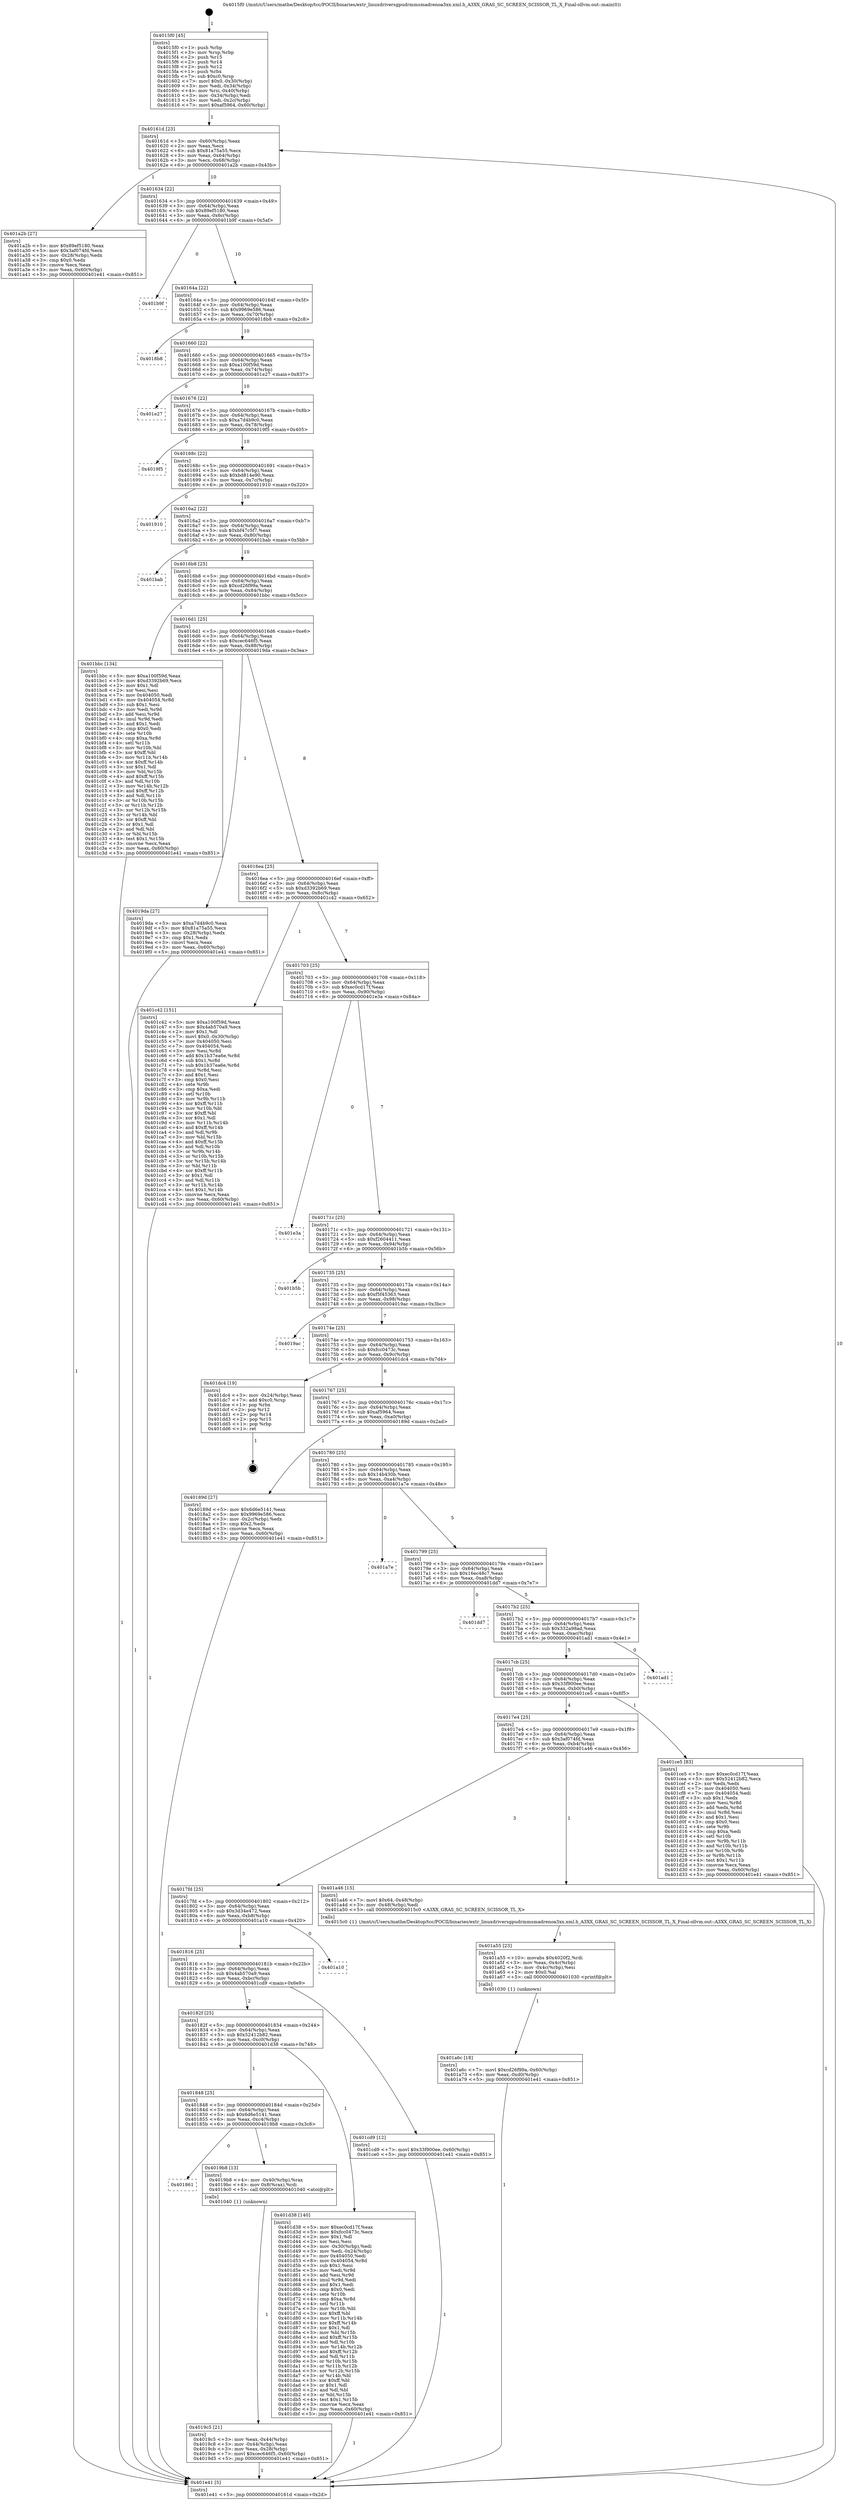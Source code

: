 digraph "0x4015f0" {
  label = "0x4015f0 (/mnt/c/Users/mathe/Desktop/tcc/POCII/binaries/extr_linuxdriversgpudrmmsmadrenoa3xx.xml.h_A3XX_GRAS_SC_SCREEN_SCISSOR_TL_X_Final-ollvm.out::main(0))"
  labelloc = "t"
  node[shape=record]

  Entry [label="",width=0.3,height=0.3,shape=circle,fillcolor=black,style=filled]
  "0x40161d" [label="{
     0x40161d [23]\l
     | [instrs]\l
     &nbsp;&nbsp;0x40161d \<+3\>: mov -0x60(%rbp),%eax\l
     &nbsp;&nbsp;0x401620 \<+2\>: mov %eax,%ecx\l
     &nbsp;&nbsp;0x401622 \<+6\>: sub $0x81a75a55,%ecx\l
     &nbsp;&nbsp;0x401628 \<+3\>: mov %eax,-0x64(%rbp)\l
     &nbsp;&nbsp;0x40162b \<+3\>: mov %ecx,-0x68(%rbp)\l
     &nbsp;&nbsp;0x40162e \<+6\>: je 0000000000401a2b \<main+0x43b\>\l
  }"]
  "0x401a2b" [label="{
     0x401a2b [27]\l
     | [instrs]\l
     &nbsp;&nbsp;0x401a2b \<+5\>: mov $0x89ef5180,%eax\l
     &nbsp;&nbsp;0x401a30 \<+5\>: mov $0x3af074fd,%ecx\l
     &nbsp;&nbsp;0x401a35 \<+3\>: mov -0x28(%rbp),%edx\l
     &nbsp;&nbsp;0x401a38 \<+3\>: cmp $0x0,%edx\l
     &nbsp;&nbsp;0x401a3b \<+3\>: cmove %ecx,%eax\l
     &nbsp;&nbsp;0x401a3e \<+3\>: mov %eax,-0x60(%rbp)\l
     &nbsp;&nbsp;0x401a41 \<+5\>: jmp 0000000000401e41 \<main+0x851\>\l
  }"]
  "0x401634" [label="{
     0x401634 [22]\l
     | [instrs]\l
     &nbsp;&nbsp;0x401634 \<+5\>: jmp 0000000000401639 \<main+0x49\>\l
     &nbsp;&nbsp;0x401639 \<+3\>: mov -0x64(%rbp),%eax\l
     &nbsp;&nbsp;0x40163c \<+5\>: sub $0x89ef5180,%eax\l
     &nbsp;&nbsp;0x401641 \<+3\>: mov %eax,-0x6c(%rbp)\l
     &nbsp;&nbsp;0x401644 \<+6\>: je 0000000000401b9f \<main+0x5af\>\l
  }"]
  Exit [label="",width=0.3,height=0.3,shape=circle,fillcolor=black,style=filled,peripheries=2]
  "0x401b9f" [label="{
     0x401b9f\l
  }", style=dashed]
  "0x40164a" [label="{
     0x40164a [22]\l
     | [instrs]\l
     &nbsp;&nbsp;0x40164a \<+5\>: jmp 000000000040164f \<main+0x5f\>\l
     &nbsp;&nbsp;0x40164f \<+3\>: mov -0x64(%rbp),%eax\l
     &nbsp;&nbsp;0x401652 \<+5\>: sub $0x9969e586,%eax\l
     &nbsp;&nbsp;0x401657 \<+3\>: mov %eax,-0x70(%rbp)\l
     &nbsp;&nbsp;0x40165a \<+6\>: je 00000000004018b8 \<main+0x2c8\>\l
  }"]
  "0x401a6c" [label="{
     0x401a6c [18]\l
     | [instrs]\l
     &nbsp;&nbsp;0x401a6c \<+7\>: movl $0xcd26f99a,-0x60(%rbp)\l
     &nbsp;&nbsp;0x401a73 \<+6\>: mov %eax,-0xd0(%rbp)\l
     &nbsp;&nbsp;0x401a79 \<+5\>: jmp 0000000000401e41 \<main+0x851\>\l
  }"]
  "0x4018b8" [label="{
     0x4018b8\l
  }", style=dashed]
  "0x401660" [label="{
     0x401660 [22]\l
     | [instrs]\l
     &nbsp;&nbsp;0x401660 \<+5\>: jmp 0000000000401665 \<main+0x75\>\l
     &nbsp;&nbsp;0x401665 \<+3\>: mov -0x64(%rbp),%eax\l
     &nbsp;&nbsp;0x401668 \<+5\>: sub $0xa100f59d,%eax\l
     &nbsp;&nbsp;0x40166d \<+3\>: mov %eax,-0x74(%rbp)\l
     &nbsp;&nbsp;0x401670 \<+6\>: je 0000000000401e27 \<main+0x837\>\l
  }"]
  "0x401a55" [label="{
     0x401a55 [23]\l
     | [instrs]\l
     &nbsp;&nbsp;0x401a55 \<+10\>: movabs $0x4020f2,%rdi\l
     &nbsp;&nbsp;0x401a5f \<+3\>: mov %eax,-0x4c(%rbp)\l
     &nbsp;&nbsp;0x401a62 \<+3\>: mov -0x4c(%rbp),%esi\l
     &nbsp;&nbsp;0x401a65 \<+2\>: mov $0x0,%al\l
     &nbsp;&nbsp;0x401a67 \<+5\>: call 0000000000401030 \<printf@plt\>\l
     | [calls]\l
     &nbsp;&nbsp;0x401030 \{1\} (unknown)\l
  }"]
  "0x401e27" [label="{
     0x401e27\l
  }", style=dashed]
  "0x401676" [label="{
     0x401676 [22]\l
     | [instrs]\l
     &nbsp;&nbsp;0x401676 \<+5\>: jmp 000000000040167b \<main+0x8b\>\l
     &nbsp;&nbsp;0x40167b \<+3\>: mov -0x64(%rbp),%eax\l
     &nbsp;&nbsp;0x40167e \<+5\>: sub $0xa7d4b9c0,%eax\l
     &nbsp;&nbsp;0x401683 \<+3\>: mov %eax,-0x78(%rbp)\l
     &nbsp;&nbsp;0x401686 \<+6\>: je 00000000004019f5 \<main+0x405\>\l
  }"]
  "0x4019c5" [label="{
     0x4019c5 [21]\l
     | [instrs]\l
     &nbsp;&nbsp;0x4019c5 \<+3\>: mov %eax,-0x44(%rbp)\l
     &nbsp;&nbsp;0x4019c8 \<+3\>: mov -0x44(%rbp),%eax\l
     &nbsp;&nbsp;0x4019cb \<+3\>: mov %eax,-0x28(%rbp)\l
     &nbsp;&nbsp;0x4019ce \<+7\>: movl $0xcec646f5,-0x60(%rbp)\l
     &nbsp;&nbsp;0x4019d5 \<+5\>: jmp 0000000000401e41 \<main+0x851\>\l
  }"]
  "0x4019f5" [label="{
     0x4019f5\l
  }", style=dashed]
  "0x40168c" [label="{
     0x40168c [22]\l
     | [instrs]\l
     &nbsp;&nbsp;0x40168c \<+5\>: jmp 0000000000401691 \<main+0xa1\>\l
     &nbsp;&nbsp;0x401691 \<+3\>: mov -0x64(%rbp),%eax\l
     &nbsp;&nbsp;0x401694 \<+5\>: sub $0xbd814e90,%eax\l
     &nbsp;&nbsp;0x401699 \<+3\>: mov %eax,-0x7c(%rbp)\l
     &nbsp;&nbsp;0x40169c \<+6\>: je 0000000000401910 \<main+0x320\>\l
  }"]
  "0x401861" [label="{
     0x401861\l
  }", style=dashed]
  "0x401910" [label="{
     0x401910\l
  }", style=dashed]
  "0x4016a2" [label="{
     0x4016a2 [22]\l
     | [instrs]\l
     &nbsp;&nbsp;0x4016a2 \<+5\>: jmp 00000000004016a7 \<main+0xb7\>\l
     &nbsp;&nbsp;0x4016a7 \<+3\>: mov -0x64(%rbp),%eax\l
     &nbsp;&nbsp;0x4016aa \<+5\>: sub $0xbf47c5f7,%eax\l
     &nbsp;&nbsp;0x4016af \<+3\>: mov %eax,-0x80(%rbp)\l
     &nbsp;&nbsp;0x4016b2 \<+6\>: je 0000000000401bab \<main+0x5bb\>\l
  }"]
  "0x4019b8" [label="{
     0x4019b8 [13]\l
     | [instrs]\l
     &nbsp;&nbsp;0x4019b8 \<+4\>: mov -0x40(%rbp),%rax\l
     &nbsp;&nbsp;0x4019bc \<+4\>: mov 0x8(%rax),%rdi\l
     &nbsp;&nbsp;0x4019c0 \<+5\>: call 0000000000401040 \<atoi@plt\>\l
     | [calls]\l
     &nbsp;&nbsp;0x401040 \{1\} (unknown)\l
  }"]
  "0x401bab" [label="{
     0x401bab\l
  }", style=dashed]
  "0x4016b8" [label="{
     0x4016b8 [25]\l
     | [instrs]\l
     &nbsp;&nbsp;0x4016b8 \<+5\>: jmp 00000000004016bd \<main+0xcd\>\l
     &nbsp;&nbsp;0x4016bd \<+3\>: mov -0x64(%rbp),%eax\l
     &nbsp;&nbsp;0x4016c0 \<+5\>: sub $0xcd26f99a,%eax\l
     &nbsp;&nbsp;0x4016c5 \<+6\>: mov %eax,-0x84(%rbp)\l
     &nbsp;&nbsp;0x4016cb \<+6\>: je 0000000000401bbc \<main+0x5cc\>\l
  }"]
  "0x401848" [label="{
     0x401848 [25]\l
     | [instrs]\l
     &nbsp;&nbsp;0x401848 \<+5\>: jmp 000000000040184d \<main+0x25d\>\l
     &nbsp;&nbsp;0x40184d \<+3\>: mov -0x64(%rbp),%eax\l
     &nbsp;&nbsp;0x401850 \<+5\>: sub $0x6d6e5141,%eax\l
     &nbsp;&nbsp;0x401855 \<+6\>: mov %eax,-0xc4(%rbp)\l
     &nbsp;&nbsp;0x40185b \<+6\>: je 00000000004019b8 \<main+0x3c8\>\l
  }"]
  "0x401bbc" [label="{
     0x401bbc [134]\l
     | [instrs]\l
     &nbsp;&nbsp;0x401bbc \<+5\>: mov $0xa100f59d,%eax\l
     &nbsp;&nbsp;0x401bc1 \<+5\>: mov $0xd3392b69,%ecx\l
     &nbsp;&nbsp;0x401bc6 \<+2\>: mov $0x1,%dl\l
     &nbsp;&nbsp;0x401bc8 \<+2\>: xor %esi,%esi\l
     &nbsp;&nbsp;0x401bca \<+7\>: mov 0x404050,%edi\l
     &nbsp;&nbsp;0x401bd1 \<+8\>: mov 0x404054,%r8d\l
     &nbsp;&nbsp;0x401bd9 \<+3\>: sub $0x1,%esi\l
     &nbsp;&nbsp;0x401bdc \<+3\>: mov %edi,%r9d\l
     &nbsp;&nbsp;0x401bdf \<+3\>: add %esi,%r9d\l
     &nbsp;&nbsp;0x401be2 \<+4\>: imul %r9d,%edi\l
     &nbsp;&nbsp;0x401be6 \<+3\>: and $0x1,%edi\l
     &nbsp;&nbsp;0x401be9 \<+3\>: cmp $0x0,%edi\l
     &nbsp;&nbsp;0x401bec \<+4\>: sete %r10b\l
     &nbsp;&nbsp;0x401bf0 \<+4\>: cmp $0xa,%r8d\l
     &nbsp;&nbsp;0x401bf4 \<+4\>: setl %r11b\l
     &nbsp;&nbsp;0x401bf8 \<+3\>: mov %r10b,%bl\l
     &nbsp;&nbsp;0x401bfb \<+3\>: xor $0xff,%bl\l
     &nbsp;&nbsp;0x401bfe \<+3\>: mov %r11b,%r14b\l
     &nbsp;&nbsp;0x401c01 \<+4\>: xor $0xff,%r14b\l
     &nbsp;&nbsp;0x401c05 \<+3\>: xor $0x1,%dl\l
     &nbsp;&nbsp;0x401c08 \<+3\>: mov %bl,%r15b\l
     &nbsp;&nbsp;0x401c0b \<+4\>: and $0xff,%r15b\l
     &nbsp;&nbsp;0x401c0f \<+3\>: and %dl,%r10b\l
     &nbsp;&nbsp;0x401c12 \<+3\>: mov %r14b,%r12b\l
     &nbsp;&nbsp;0x401c15 \<+4\>: and $0xff,%r12b\l
     &nbsp;&nbsp;0x401c19 \<+3\>: and %dl,%r11b\l
     &nbsp;&nbsp;0x401c1c \<+3\>: or %r10b,%r15b\l
     &nbsp;&nbsp;0x401c1f \<+3\>: or %r11b,%r12b\l
     &nbsp;&nbsp;0x401c22 \<+3\>: xor %r12b,%r15b\l
     &nbsp;&nbsp;0x401c25 \<+3\>: or %r14b,%bl\l
     &nbsp;&nbsp;0x401c28 \<+3\>: xor $0xff,%bl\l
     &nbsp;&nbsp;0x401c2b \<+3\>: or $0x1,%dl\l
     &nbsp;&nbsp;0x401c2e \<+2\>: and %dl,%bl\l
     &nbsp;&nbsp;0x401c30 \<+3\>: or %bl,%r15b\l
     &nbsp;&nbsp;0x401c33 \<+4\>: test $0x1,%r15b\l
     &nbsp;&nbsp;0x401c37 \<+3\>: cmovne %ecx,%eax\l
     &nbsp;&nbsp;0x401c3a \<+3\>: mov %eax,-0x60(%rbp)\l
     &nbsp;&nbsp;0x401c3d \<+5\>: jmp 0000000000401e41 \<main+0x851\>\l
  }"]
  "0x4016d1" [label="{
     0x4016d1 [25]\l
     | [instrs]\l
     &nbsp;&nbsp;0x4016d1 \<+5\>: jmp 00000000004016d6 \<main+0xe6\>\l
     &nbsp;&nbsp;0x4016d6 \<+3\>: mov -0x64(%rbp),%eax\l
     &nbsp;&nbsp;0x4016d9 \<+5\>: sub $0xcec646f5,%eax\l
     &nbsp;&nbsp;0x4016de \<+6\>: mov %eax,-0x88(%rbp)\l
     &nbsp;&nbsp;0x4016e4 \<+6\>: je 00000000004019da \<main+0x3ea\>\l
  }"]
  "0x401d38" [label="{
     0x401d38 [140]\l
     | [instrs]\l
     &nbsp;&nbsp;0x401d38 \<+5\>: mov $0xec0cd17f,%eax\l
     &nbsp;&nbsp;0x401d3d \<+5\>: mov $0xfcc0473c,%ecx\l
     &nbsp;&nbsp;0x401d42 \<+2\>: mov $0x1,%dl\l
     &nbsp;&nbsp;0x401d44 \<+2\>: xor %esi,%esi\l
     &nbsp;&nbsp;0x401d46 \<+3\>: mov -0x30(%rbp),%edi\l
     &nbsp;&nbsp;0x401d49 \<+3\>: mov %edi,-0x24(%rbp)\l
     &nbsp;&nbsp;0x401d4c \<+7\>: mov 0x404050,%edi\l
     &nbsp;&nbsp;0x401d53 \<+8\>: mov 0x404054,%r8d\l
     &nbsp;&nbsp;0x401d5b \<+3\>: sub $0x1,%esi\l
     &nbsp;&nbsp;0x401d5e \<+3\>: mov %edi,%r9d\l
     &nbsp;&nbsp;0x401d61 \<+3\>: add %esi,%r9d\l
     &nbsp;&nbsp;0x401d64 \<+4\>: imul %r9d,%edi\l
     &nbsp;&nbsp;0x401d68 \<+3\>: and $0x1,%edi\l
     &nbsp;&nbsp;0x401d6b \<+3\>: cmp $0x0,%edi\l
     &nbsp;&nbsp;0x401d6e \<+4\>: sete %r10b\l
     &nbsp;&nbsp;0x401d72 \<+4\>: cmp $0xa,%r8d\l
     &nbsp;&nbsp;0x401d76 \<+4\>: setl %r11b\l
     &nbsp;&nbsp;0x401d7a \<+3\>: mov %r10b,%bl\l
     &nbsp;&nbsp;0x401d7d \<+3\>: xor $0xff,%bl\l
     &nbsp;&nbsp;0x401d80 \<+3\>: mov %r11b,%r14b\l
     &nbsp;&nbsp;0x401d83 \<+4\>: xor $0xff,%r14b\l
     &nbsp;&nbsp;0x401d87 \<+3\>: xor $0x1,%dl\l
     &nbsp;&nbsp;0x401d8a \<+3\>: mov %bl,%r15b\l
     &nbsp;&nbsp;0x401d8d \<+4\>: and $0xff,%r15b\l
     &nbsp;&nbsp;0x401d91 \<+3\>: and %dl,%r10b\l
     &nbsp;&nbsp;0x401d94 \<+3\>: mov %r14b,%r12b\l
     &nbsp;&nbsp;0x401d97 \<+4\>: and $0xff,%r12b\l
     &nbsp;&nbsp;0x401d9b \<+3\>: and %dl,%r11b\l
     &nbsp;&nbsp;0x401d9e \<+3\>: or %r10b,%r15b\l
     &nbsp;&nbsp;0x401da1 \<+3\>: or %r11b,%r12b\l
     &nbsp;&nbsp;0x401da4 \<+3\>: xor %r12b,%r15b\l
     &nbsp;&nbsp;0x401da7 \<+3\>: or %r14b,%bl\l
     &nbsp;&nbsp;0x401daa \<+3\>: xor $0xff,%bl\l
     &nbsp;&nbsp;0x401dad \<+3\>: or $0x1,%dl\l
     &nbsp;&nbsp;0x401db0 \<+2\>: and %dl,%bl\l
     &nbsp;&nbsp;0x401db2 \<+3\>: or %bl,%r15b\l
     &nbsp;&nbsp;0x401db5 \<+4\>: test $0x1,%r15b\l
     &nbsp;&nbsp;0x401db9 \<+3\>: cmovne %ecx,%eax\l
     &nbsp;&nbsp;0x401dbc \<+3\>: mov %eax,-0x60(%rbp)\l
     &nbsp;&nbsp;0x401dbf \<+5\>: jmp 0000000000401e41 \<main+0x851\>\l
  }"]
  "0x4019da" [label="{
     0x4019da [27]\l
     | [instrs]\l
     &nbsp;&nbsp;0x4019da \<+5\>: mov $0xa7d4b9c0,%eax\l
     &nbsp;&nbsp;0x4019df \<+5\>: mov $0x81a75a55,%ecx\l
     &nbsp;&nbsp;0x4019e4 \<+3\>: mov -0x28(%rbp),%edx\l
     &nbsp;&nbsp;0x4019e7 \<+3\>: cmp $0x1,%edx\l
     &nbsp;&nbsp;0x4019ea \<+3\>: cmovl %ecx,%eax\l
     &nbsp;&nbsp;0x4019ed \<+3\>: mov %eax,-0x60(%rbp)\l
     &nbsp;&nbsp;0x4019f0 \<+5\>: jmp 0000000000401e41 \<main+0x851\>\l
  }"]
  "0x4016ea" [label="{
     0x4016ea [25]\l
     | [instrs]\l
     &nbsp;&nbsp;0x4016ea \<+5\>: jmp 00000000004016ef \<main+0xff\>\l
     &nbsp;&nbsp;0x4016ef \<+3\>: mov -0x64(%rbp),%eax\l
     &nbsp;&nbsp;0x4016f2 \<+5\>: sub $0xd3392b69,%eax\l
     &nbsp;&nbsp;0x4016f7 \<+6\>: mov %eax,-0x8c(%rbp)\l
     &nbsp;&nbsp;0x4016fd \<+6\>: je 0000000000401c42 \<main+0x652\>\l
  }"]
  "0x40182f" [label="{
     0x40182f [25]\l
     | [instrs]\l
     &nbsp;&nbsp;0x40182f \<+5\>: jmp 0000000000401834 \<main+0x244\>\l
     &nbsp;&nbsp;0x401834 \<+3\>: mov -0x64(%rbp),%eax\l
     &nbsp;&nbsp;0x401837 \<+5\>: sub $0x52412b82,%eax\l
     &nbsp;&nbsp;0x40183c \<+6\>: mov %eax,-0xc0(%rbp)\l
     &nbsp;&nbsp;0x401842 \<+6\>: je 0000000000401d38 \<main+0x748\>\l
  }"]
  "0x401c42" [label="{
     0x401c42 [151]\l
     | [instrs]\l
     &nbsp;&nbsp;0x401c42 \<+5\>: mov $0xa100f59d,%eax\l
     &nbsp;&nbsp;0x401c47 \<+5\>: mov $0x4ab570a9,%ecx\l
     &nbsp;&nbsp;0x401c4c \<+2\>: mov $0x1,%dl\l
     &nbsp;&nbsp;0x401c4e \<+7\>: movl $0x0,-0x30(%rbp)\l
     &nbsp;&nbsp;0x401c55 \<+7\>: mov 0x404050,%esi\l
     &nbsp;&nbsp;0x401c5c \<+7\>: mov 0x404054,%edi\l
     &nbsp;&nbsp;0x401c63 \<+3\>: mov %esi,%r8d\l
     &nbsp;&nbsp;0x401c66 \<+7\>: add $0x1b37ea6e,%r8d\l
     &nbsp;&nbsp;0x401c6d \<+4\>: sub $0x1,%r8d\l
     &nbsp;&nbsp;0x401c71 \<+7\>: sub $0x1b37ea6e,%r8d\l
     &nbsp;&nbsp;0x401c78 \<+4\>: imul %r8d,%esi\l
     &nbsp;&nbsp;0x401c7c \<+3\>: and $0x1,%esi\l
     &nbsp;&nbsp;0x401c7f \<+3\>: cmp $0x0,%esi\l
     &nbsp;&nbsp;0x401c82 \<+4\>: sete %r9b\l
     &nbsp;&nbsp;0x401c86 \<+3\>: cmp $0xa,%edi\l
     &nbsp;&nbsp;0x401c89 \<+4\>: setl %r10b\l
     &nbsp;&nbsp;0x401c8d \<+3\>: mov %r9b,%r11b\l
     &nbsp;&nbsp;0x401c90 \<+4\>: xor $0xff,%r11b\l
     &nbsp;&nbsp;0x401c94 \<+3\>: mov %r10b,%bl\l
     &nbsp;&nbsp;0x401c97 \<+3\>: xor $0xff,%bl\l
     &nbsp;&nbsp;0x401c9a \<+3\>: xor $0x1,%dl\l
     &nbsp;&nbsp;0x401c9d \<+3\>: mov %r11b,%r14b\l
     &nbsp;&nbsp;0x401ca0 \<+4\>: and $0xff,%r14b\l
     &nbsp;&nbsp;0x401ca4 \<+3\>: and %dl,%r9b\l
     &nbsp;&nbsp;0x401ca7 \<+3\>: mov %bl,%r15b\l
     &nbsp;&nbsp;0x401caa \<+4\>: and $0xff,%r15b\l
     &nbsp;&nbsp;0x401cae \<+3\>: and %dl,%r10b\l
     &nbsp;&nbsp;0x401cb1 \<+3\>: or %r9b,%r14b\l
     &nbsp;&nbsp;0x401cb4 \<+3\>: or %r10b,%r15b\l
     &nbsp;&nbsp;0x401cb7 \<+3\>: xor %r15b,%r14b\l
     &nbsp;&nbsp;0x401cba \<+3\>: or %bl,%r11b\l
     &nbsp;&nbsp;0x401cbd \<+4\>: xor $0xff,%r11b\l
     &nbsp;&nbsp;0x401cc1 \<+3\>: or $0x1,%dl\l
     &nbsp;&nbsp;0x401cc4 \<+3\>: and %dl,%r11b\l
     &nbsp;&nbsp;0x401cc7 \<+3\>: or %r11b,%r14b\l
     &nbsp;&nbsp;0x401cca \<+4\>: test $0x1,%r14b\l
     &nbsp;&nbsp;0x401cce \<+3\>: cmovne %ecx,%eax\l
     &nbsp;&nbsp;0x401cd1 \<+3\>: mov %eax,-0x60(%rbp)\l
     &nbsp;&nbsp;0x401cd4 \<+5\>: jmp 0000000000401e41 \<main+0x851\>\l
  }"]
  "0x401703" [label="{
     0x401703 [25]\l
     | [instrs]\l
     &nbsp;&nbsp;0x401703 \<+5\>: jmp 0000000000401708 \<main+0x118\>\l
     &nbsp;&nbsp;0x401708 \<+3\>: mov -0x64(%rbp),%eax\l
     &nbsp;&nbsp;0x40170b \<+5\>: sub $0xec0cd17f,%eax\l
     &nbsp;&nbsp;0x401710 \<+6\>: mov %eax,-0x90(%rbp)\l
     &nbsp;&nbsp;0x401716 \<+6\>: je 0000000000401e3a \<main+0x84a\>\l
  }"]
  "0x401cd9" [label="{
     0x401cd9 [12]\l
     | [instrs]\l
     &nbsp;&nbsp;0x401cd9 \<+7\>: movl $0x33f900ee,-0x60(%rbp)\l
     &nbsp;&nbsp;0x401ce0 \<+5\>: jmp 0000000000401e41 \<main+0x851\>\l
  }"]
  "0x401e3a" [label="{
     0x401e3a\l
  }", style=dashed]
  "0x40171c" [label="{
     0x40171c [25]\l
     | [instrs]\l
     &nbsp;&nbsp;0x40171c \<+5\>: jmp 0000000000401721 \<main+0x131\>\l
     &nbsp;&nbsp;0x401721 \<+3\>: mov -0x64(%rbp),%eax\l
     &nbsp;&nbsp;0x401724 \<+5\>: sub $0xf2604411,%eax\l
     &nbsp;&nbsp;0x401729 \<+6\>: mov %eax,-0x94(%rbp)\l
     &nbsp;&nbsp;0x40172f \<+6\>: je 0000000000401b5b \<main+0x56b\>\l
  }"]
  "0x401816" [label="{
     0x401816 [25]\l
     | [instrs]\l
     &nbsp;&nbsp;0x401816 \<+5\>: jmp 000000000040181b \<main+0x22b\>\l
     &nbsp;&nbsp;0x40181b \<+3\>: mov -0x64(%rbp),%eax\l
     &nbsp;&nbsp;0x40181e \<+5\>: sub $0x4ab570a9,%eax\l
     &nbsp;&nbsp;0x401823 \<+6\>: mov %eax,-0xbc(%rbp)\l
     &nbsp;&nbsp;0x401829 \<+6\>: je 0000000000401cd9 \<main+0x6e9\>\l
  }"]
  "0x401b5b" [label="{
     0x401b5b\l
  }", style=dashed]
  "0x401735" [label="{
     0x401735 [25]\l
     | [instrs]\l
     &nbsp;&nbsp;0x401735 \<+5\>: jmp 000000000040173a \<main+0x14a\>\l
     &nbsp;&nbsp;0x40173a \<+3\>: mov -0x64(%rbp),%eax\l
     &nbsp;&nbsp;0x40173d \<+5\>: sub $0xf5f45363,%eax\l
     &nbsp;&nbsp;0x401742 \<+6\>: mov %eax,-0x98(%rbp)\l
     &nbsp;&nbsp;0x401748 \<+6\>: je 00000000004019ac \<main+0x3bc\>\l
  }"]
  "0x401a10" [label="{
     0x401a10\l
  }", style=dashed]
  "0x4019ac" [label="{
     0x4019ac\l
  }", style=dashed]
  "0x40174e" [label="{
     0x40174e [25]\l
     | [instrs]\l
     &nbsp;&nbsp;0x40174e \<+5\>: jmp 0000000000401753 \<main+0x163\>\l
     &nbsp;&nbsp;0x401753 \<+3\>: mov -0x64(%rbp),%eax\l
     &nbsp;&nbsp;0x401756 \<+5\>: sub $0xfcc0473c,%eax\l
     &nbsp;&nbsp;0x40175b \<+6\>: mov %eax,-0x9c(%rbp)\l
     &nbsp;&nbsp;0x401761 \<+6\>: je 0000000000401dc4 \<main+0x7d4\>\l
  }"]
  "0x4017fd" [label="{
     0x4017fd [25]\l
     | [instrs]\l
     &nbsp;&nbsp;0x4017fd \<+5\>: jmp 0000000000401802 \<main+0x212\>\l
     &nbsp;&nbsp;0x401802 \<+3\>: mov -0x64(%rbp),%eax\l
     &nbsp;&nbsp;0x401805 \<+5\>: sub $0x3d34e472,%eax\l
     &nbsp;&nbsp;0x40180a \<+6\>: mov %eax,-0xb8(%rbp)\l
     &nbsp;&nbsp;0x401810 \<+6\>: je 0000000000401a10 \<main+0x420\>\l
  }"]
  "0x401dc4" [label="{
     0x401dc4 [19]\l
     | [instrs]\l
     &nbsp;&nbsp;0x401dc4 \<+3\>: mov -0x24(%rbp),%eax\l
     &nbsp;&nbsp;0x401dc7 \<+7\>: add $0xc0,%rsp\l
     &nbsp;&nbsp;0x401dce \<+1\>: pop %rbx\l
     &nbsp;&nbsp;0x401dcf \<+2\>: pop %r12\l
     &nbsp;&nbsp;0x401dd1 \<+2\>: pop %r14\l
     &nbsp;&nbsp;0x401dd3 \<+2\>: pop %r15\l
     &nbsp;&nbsp;0x401dd5 \<+1\>: pop %rbp\l
     &nbsp;&nbsp;0x401dd6 \<+1\>: ret\l
  }"]
  "0x401767" [label="{
     0x401767 [25]\l
     | [instrs]\l
     &nbsp;&nbsp;0x401767 \<+5\>: jmp 000000000040176c \<main+0x17c\>\l
     &nbsp;&nbsp;0x40176c \<+3\>: mov -0x64(%rbp),%eax\l
     &nbsp;&nbsp;0x40176f \<+5\>: sub $0xaf5964,%eax\l
     &nbsp;&nbsp;0x401774 \<+6\>: mov %eax,-0xa0(%rbp)\l
     &nbsp;&nbsp;0x40177a \<+6\>: je 000000000040189d \<main+0x2ad\>\l
  }"]
  "0x401a46" [label="{
     0x401a46 [15]\l
     | [instrs]\l
     &nbsp;&nbsp;0x401a46 \<+7\>: movl $0x64,-0x48(%rbp)\l
     &nbsp;&nbsp;0x401a4d \<+3\>: mov -0x48(%rbp),%edi\l
     &nbsp;&nbsp;0x401a50 \<+5\>: call 00000000004015c0 \<A3XX_GRAS_SC_SCREEN_SCISSOR_TL_X\>\l
     | [calls]\l
     &nbsp;&nbsp;0x4015c0 \{1\} (/mnt/c/Users/mathe/Desktop/tcc/POCII/binaries/extr_linuxdriversgpudrmmsmadrenoa3xx.xml.h_A3XX_GRAS_SC_SCREEN_SCISSOR_TL_X_Final-ollvm.out::A3XX_GRAS_SC_SCREEN_SCISSOR_TL_X)\l
  }"]
  "0x40189d" [label="{
     0x40189d [27]\l
     | [instrs]\l
     &nbsp;&nbsp;0x40189d \<+5\>: mov $0x6d6e5141,%eax\l
     &nbsp;&nbsp;0x4018a2 \<+5\>: mov $0x9969e586,%ecx\l
     &nbsp;&nbsp;0x4018a7 \<+3\>: mov -0x2c(%rbp),%edx\l
     &nbsp;&nbsp;0x4018aa \<+3\>: cmp $0x2,%edx\l
     &nbsp;&nbsp;0x4018ad \<+3\>: cmovne %ecx,%eax\l
     &nbsp;&nbsp;0x4018b0 \<+3\>: mov %eax,-0x60(%rbp)\l
     &nbsp;&nbsp;0x4018b3 \<+5\>: jmp 0000000000401e41 \<main+0x851\>\l
  }"]
  "0x401780" [label="{
     0x401780 [25]\l
     | [instrs]\l
     &nbsp;&nbsp;0x401780 \<+5\>: jmp 0000000000401785 \<main+0x195\>\l
     &nbsp;&nbsp;0x401785 \<+3\>: mov -0x64(%rbp),%eax\l
     &nbsp;&nbsp;0x401788 \<+5\>: sub $0x14b430b,%eax\l
     &nbsp;&nbsp;0x40178d \<+6\>: mov %eax,-0xa4(%rbp)\l
     &nbsp;&nbsp;0x401793 \<+6\>: je 0000000000401a7e \<main+0x48e\>\l
  }"]
  "0x401e41" [label="{
     0x401e41 [5]\l
     | [instrs]\l
     &nbsp;&nbsp;0x401e41 \<+5\>: jmp 000000000040161d \<main+0x2d\>\l
  }"]
  "0x4015f0" [label="{
     0x4015f0 [45]\l
     | [instrs]\l
     &nbsp;&nbsp;0x4015f0 \<+1\>: push %rbp\l
     &nbsp;&nbsp;0x4015f1 \<+3\>: mov %rsp,%rbp\l
     &nbsp;&nbsp;0x4015f4 \<+2\>: push %r15\l
     &nbsp;&nbsp;0x4015f6 \<+2\>: push %r14\l
     &nbsp;&nbsp;0x4015f8 \<+2\>: push %r12\l
     &nbsp;&nbsp;0x4015fa \<+1\>: push %rbx\l
     &nbsp;&nbsp;0x4015fb \<+7\>: sub $0xc0,%rsp\l
     &nbsp;&nbsp;0x401602 \<+7\>: movl $0x0,-0x30(%rbp)\l
     &nbsp;&nbsp;0x401609 \<+3\>: mov %edi,-0x34(%rbp)\l
     &nbsp;&nbsp;0x40160c \<+4\>: mov %rsi,-0x40(%rbp)\l
     &nbsp;&nbsp;0x401610 \<+3\>: mov -0x34(%rbp),%edi\l
     &nbsp;&nbsp;0x401613 \<+3\>: mov %edi,-0x2c(%rbp)\l
     &nbsp;&nbsp;0x401616 \<+7\>: movl $0xaf5964,-0x60(%rbp)\l
  }"]
  "0x4017e4" [label="{
     0x4017e4 [25]\l
     | [instrs]\l
     &nbsp;&nbsp;0x4017e4 \<+5\>: jmp 00000000004017e9 \<main+0x1f9\>\l
     &nbsp;&nbsp;0x4017e9 \<+3\>: mov -0x64(%rbp),%eax\l
     &nbsp;&nbsp;0x4017ec \<+5\>: sub $0x3af074fd,%eax\l
     &nbsp;&nbsp;0x4017f1 \<+6\>: mov %eax,-0xb4(%rbp)\l
     &nbsp;&nbsp;0x4017f7 \<+6\>: je 0000000000401a46 \<main+0x456\>\l
  }"]
  "0x401a7e" [label="{
     0x401a7e\l
  }", style=dashed]
  "0x401799" [label="{
     0x401799 [25]\l
     | [instrs]\l
     &nbsp;&nbsp;0x401799 \<+5\>: jmp 000000000040179e \<main+0x1ae\>\l
     &nbsp;&nbsp;0x40179e \<+3\>: mov -0x64(%rbp),%eax\l
     &nbsp;&nbsp;0x4017a1 \<+5\>: sub $0x16ec48c7,%eax\l
     &nbsp;&nbsp;0x4017a6 \<+6\>: mov %eax,-0xa8(%rbp)\l
     &nbsp;&nbsp;0x4017ac \<+6\>: je 0000000000401dd7 \<main+0x7e7\>\l
  }"]
  "0x401ce5" [label="{
     0x401ce5 [83]\l
     | [instrs]\l
     &nbsp;&nbsp;0x401ce5 \<+5\>: mov $0xec0cd17f,%eax\l
     &nbsp;&nbsp;0x401cea \<+5\>: mov $0x52412b82,%ecx\l
     &nbsp;&nbsp;0x401cef \<+2\>: xor %edx,%edx\l
     &nbsp;&nbsp;0x401cf1 \<+7\>: mov 0x404050,%esi\l
     &nbsp;&nbsp;0x401cf8 \<+7\>: mov 0x404054,%edi\l
     &nbsp;&nbsp;0x401cff \<+3\>: sub $0x1,%edx\l
     &nbsp;&nbsp;0x401d02 \<+3\>: mov %esi,%r8d\l
     &nbsp;&nbsp;0x401d05 \<+3\>: add %edx,%r8d\l
     &nbsp;&nbsp;0x401d08 \<+4\>: imul %r8d,%esi\l
     &nbsp;&nbsp;0x401d0c \<+3\>: and $0x1,%esi\l
     &nbsp;&nbsp;0x401d0f \<+3\>: cmp $0x0,%esi\l
     &nbsp;&nbsp;0x401d12 \<+4\>: sete %r9b\l
     &nbsp;&nbsp;0x401d16 \<+3\>: cmp $0xa,%edi\l
     &nbsp;&nbsp;0x401d19 \<+4\>: setl %r10b\l
     &nbsp;&nbsp;0x401d1d \<+3\>: mov %r9b,%r11b\l
     &nbsp;&nbsp;0x401d20 \<+3\>: and %r10b,%r11b\l
     &nbsp;&nbsp;0x401d23 \<+3\>: xor %r10b,%r9b\l
     &nbsp;&nbsp;0x401d26 \<+3\>: or %r9b,%r11b\l
     &nbsp;&nbsp;0x401d29 \<+4\>: test $0x1,%r11b\l
     &nbsp;&nbsp;0x401d2d \<+3\>: cmovne %ecx,%eax\l
     &nbsp;&nbsp;0x401d30 \<+3\>: mov %eax,-0x60(%rbp)\l
     &nbsp;&nbsp;0x401d33 \<+5\>: jmp 0000000000401e41 \<main+0x851\>\l
  }"]
  "0x401dd7" [label="{
     0x401dd7\l
  }", style=dashed]
  "0x4017b2" [label="{
     0x4017b2 [25]\l
     | [instrs]\l
     &nbsp;&nbsp;0x4017b2 \<+5\>: jmp 00000000004017b7 \<main+0x1c7\>\l
     &nbsp;&nbsp;0x4017b7 \<+3\>: mov -0x64(%rbp),%eax\l
     &nbsp;&nbsp;0x4017ba \<+5\>: sub $0x332a98ad,%eax\l
     &nbsp;&nbsp;0x4017bf \<+6\>: mov %eax,-0xac(%rbp)\l
     &nbsp;&nbsp;0x4017c5 \<+6\>: je 0000000000401ad1 \<main+0x4e1\>\l
  }"]
  "0x4017cb" [label="{
     0x4017cb [25]\l
     | [instrs]\l
     &nbsp;&nbsp;0x4017cb \<+5\>: jmp 00000000004017d0 \<main+0x1e0\>\l
     &nbsp;&nbsp;0x4017d0 \<+3\>: mov -0x64(%rbp),%eax\l
     &nbsp;&nbsp;0x4017d3 \<+5\>: sub $0x33f900ee,%eax\l
     &nbsp;&nbsp;0x4017d8 \<+6\>: mov %eax,-0xb0(%rbp)\l
     &nbsp;&nbsp;0x4017de \<+6\>: je 0000000000401ce5 \<main+0x6f5\>\l
  }"]
  "0x401ad1" [label="{
     0x401ad1\l
  }", style=dashed]
  Entry -> "0x4015f0" [label=" 1"]
  "0x40161d" -> "0x401a2b" [label=" 1"]
  "0x40161d" -> "0x401634" [label=" 10"]
  "0x401dc4" -> Exit [label=" 1"]
  "0x401634" -> "0x401b9f" [label=" 0"]
  "0x401634" -> "0x40164a" [label=" 10"]
  "0x401d38" -> "0x401e41" [label=" 1"]
  "0x40164a" -> "0x4018b8" [label=" 0"]
  "0x40164a" -> "0x401660" [label=" 10"]
  "0x401ce5" -> "0x401e41" [label=" 1"]
  "0x401660" -> "0x401e27" [label=" 0"]
  "0x401660" -> "0x401676" [label=" 10"]
  "0x401cd9" -> "0x401e41" [label=" 1"]
  "0x401676" -> "0x4019f5" [label=" 0"]
  "0x401676" -> "0x40168c" [label=" 10"]
  "0x401c42" -> "0x401e41" [label=" 1"]
  "0x40168c" -> "0x401910" [label=" 0"]
  "0x40168c" -> "0x4016a2" [label=" 10"]
  "0x401bbc" -> "0x401e41" [label=" 1"]
  "0x4016a2" -> "0x401bab" [label=" 0"]
  "0x4016a2" -> "0x4016b8" [label=" 10"]
  "0x401a6c" -> "0x401e41" [label=" 1"]
  "0x4016b8" -> "0x401bbc" [label=" 1"]
  "0x4016b8" -> "0x4016d1" [label=" 9"]
  "0x401a46" -> "0x401a55" [label=" 1"]
  "0x4016d1" -> "0x4019da" [label=" 1"]
  "0x4016d1" -> "0x4016ea" [label=" 8"]
  "0x401a2b" -> "0x401e41" [label=" 1"]
  "0x4016ea" -> "0x401c42" [label=" 1"]
  "0x4016ea" -> "0x401703" [label=" 7"]
  "0x4019c5" -> "0x401e41" [label=" 1"]
  "0x401703" -> "0x401e3a" [label=" 0"]
  "0x401703" -> "0x40171c" [label=" 7"]
  "0x4019b8" -> "0x4019c5" [label=" 1"]
  "0x40171c" -> "0x401b5b" [label=" 0"]
  "0x40171c" -> "0x401735" [label=" 7"]
  "0x401848" -> "0x4019b8" [label=" 1"]
  "0x401735" -> "0x4019ac" [label=" 0"]
  "0x401735" -> "0x40174e" [label=" 7"]
  "0x401a55" -> "0x401a6c" [label=" 1"]
  "0x40174e" -> "0x401dc4" [label=" 1"]
  "0x40174e" -> "0x401767" [label=" 6"]
  "0x40182f" -> "0x401d38" [label=" 1"]
  "0x401767" -> "0x40189d" [label=" 1"]
  "0x401767" -> "0x401780" [label=" 5"]
  "0x40189d" -> "0x401e41" [label=" 1"]
  "0x4015f0" -> "0x40161d" [label=" 1"]
  "0x401e41" -> "0x40161d" [label=" 10"]
  "0x4019da" -> "0x401e41" [label=" 1"]
  "0x401780" -> "0x401a7e" [label=" 0"]
  "0x401780" -> "0x401799" [label=" 5"]
  "0x401816" -> "0x401cd9" [label=" 1"]
  "0x401799" -> "0x401dd7" [label=" 0"]
  "0x401799" -> "0x4017b2" [label=" 5"]
  "0x401848" -> "0x401861" [label=" 0"]
  "0x4017b2" -> "0x401ad1" [label=" 0"]
  "0x4017b2" -> "0x4017cb" [label=" 5"]
  "0x4017fd" -> "0x401816" [label=" 3"]
  "0x4017cb" -> "0x401ce5" [label=" 1"]
  "0x4017cb" -> "0x4017e4" [label=" 4"]
  "0x401816" -> "0x40182f" [label=" 2"]
  "0x4017e4" -> "0x401a46" [label=" 1"]
  "0x4017e4" -> "0x4017fd" [label=" 3"]
  "0x40182f" -> "0x401848" [label=" 1"]
  "0x4017fd" -> "0x401a10" [label=" 0"]
}
